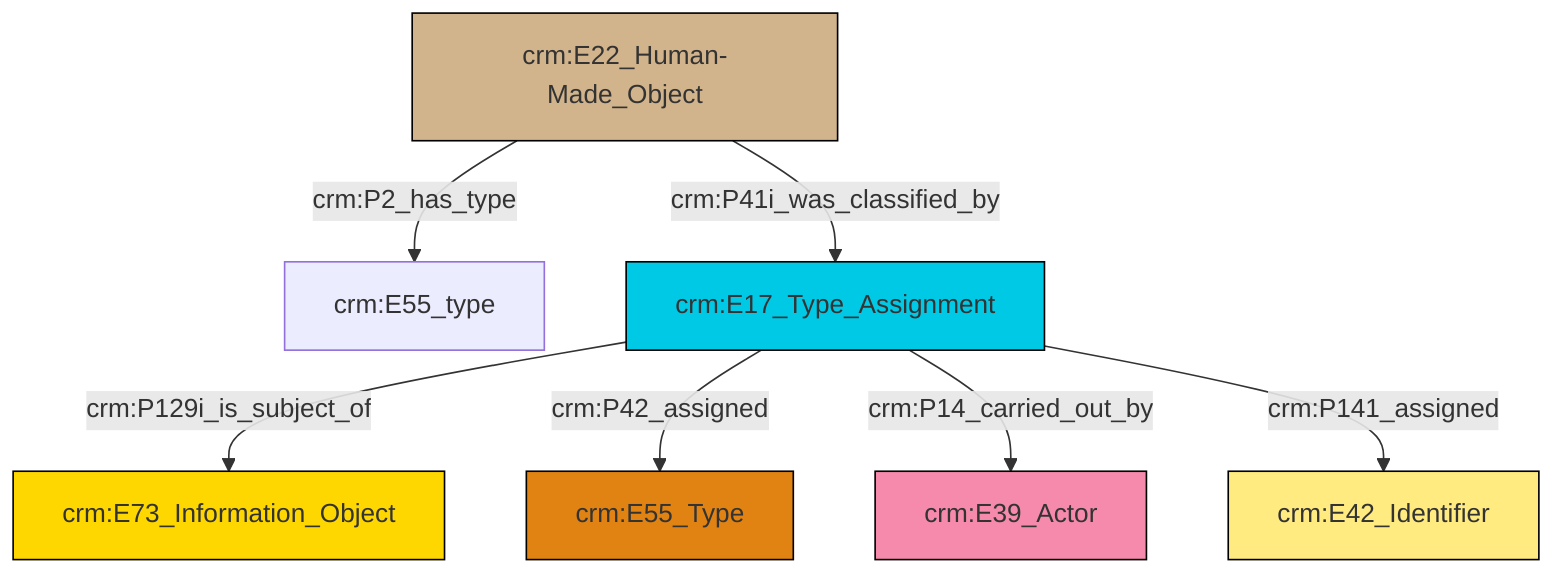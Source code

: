 graph TD
classDef Literal fill:#f2f2f2,stroke:#000000;
classDef CRM_Entity fill:#FFFFFF,stroke:#000000;
classDef Temporal_Entity fill:#00C9E6, stroke:#000000;
classDef Type fill:#E18312, stroke:#000000;
classDef Time-Span fill:#2C9C91, stroke:#000000;
classDef Appellation fill:#FFEB7F, stroke:#000000;
classDef Place fill:#008836, stroke:#000000;
classDef Persistent_Item fill:#B266B2, stroke:#000000;
classDef Conceptual_Object fill:#FFD700, stroke:#000000;
classDef Physical_Thing fill:#D2B48C, stroke:#000000;
classDef Actor fill:#f58aad, stroke:#000000;
classDef PC_Classes fill:#4ce600, stroke:#000000;
classDef Multi fill:#cccccc,stroke:#000000;

4["crm:E17_Type_Assignment"]:::Temporal_Entity -->|crm:P129i_is_subject_of| 0["crm:E73_Information_Object"]:::Conceptual_Object
9["crm:E22_Human-Made_Object"]:::Physical_Thing -->|crm:P2_has_type| 2["crm:E55_type"]:::Default
4["crm:E17_Type_Assignment"]:::Temporal_Entity -->|crm:P42_assigned| 6["crm:E55_Type"]:::Type
4["crm:E17_Type_Assignment"]:::Temporal_Entity -->|crm:P14_carried_out_by| 10["crm:E39_Actor"]:::Actor
9["crm:E22_Human-Made_Object"]:::Physical_Thing -->|crm:P41i_was_classified_by| 4["crm:E17_Type_Assignment"]:::Temporal_Entity
4["crm:E17_Type_Assignment"]:::Temporal_Entity -->|crm:P141_assigned| 12["crm:E42_Identifier"]:::Appellation